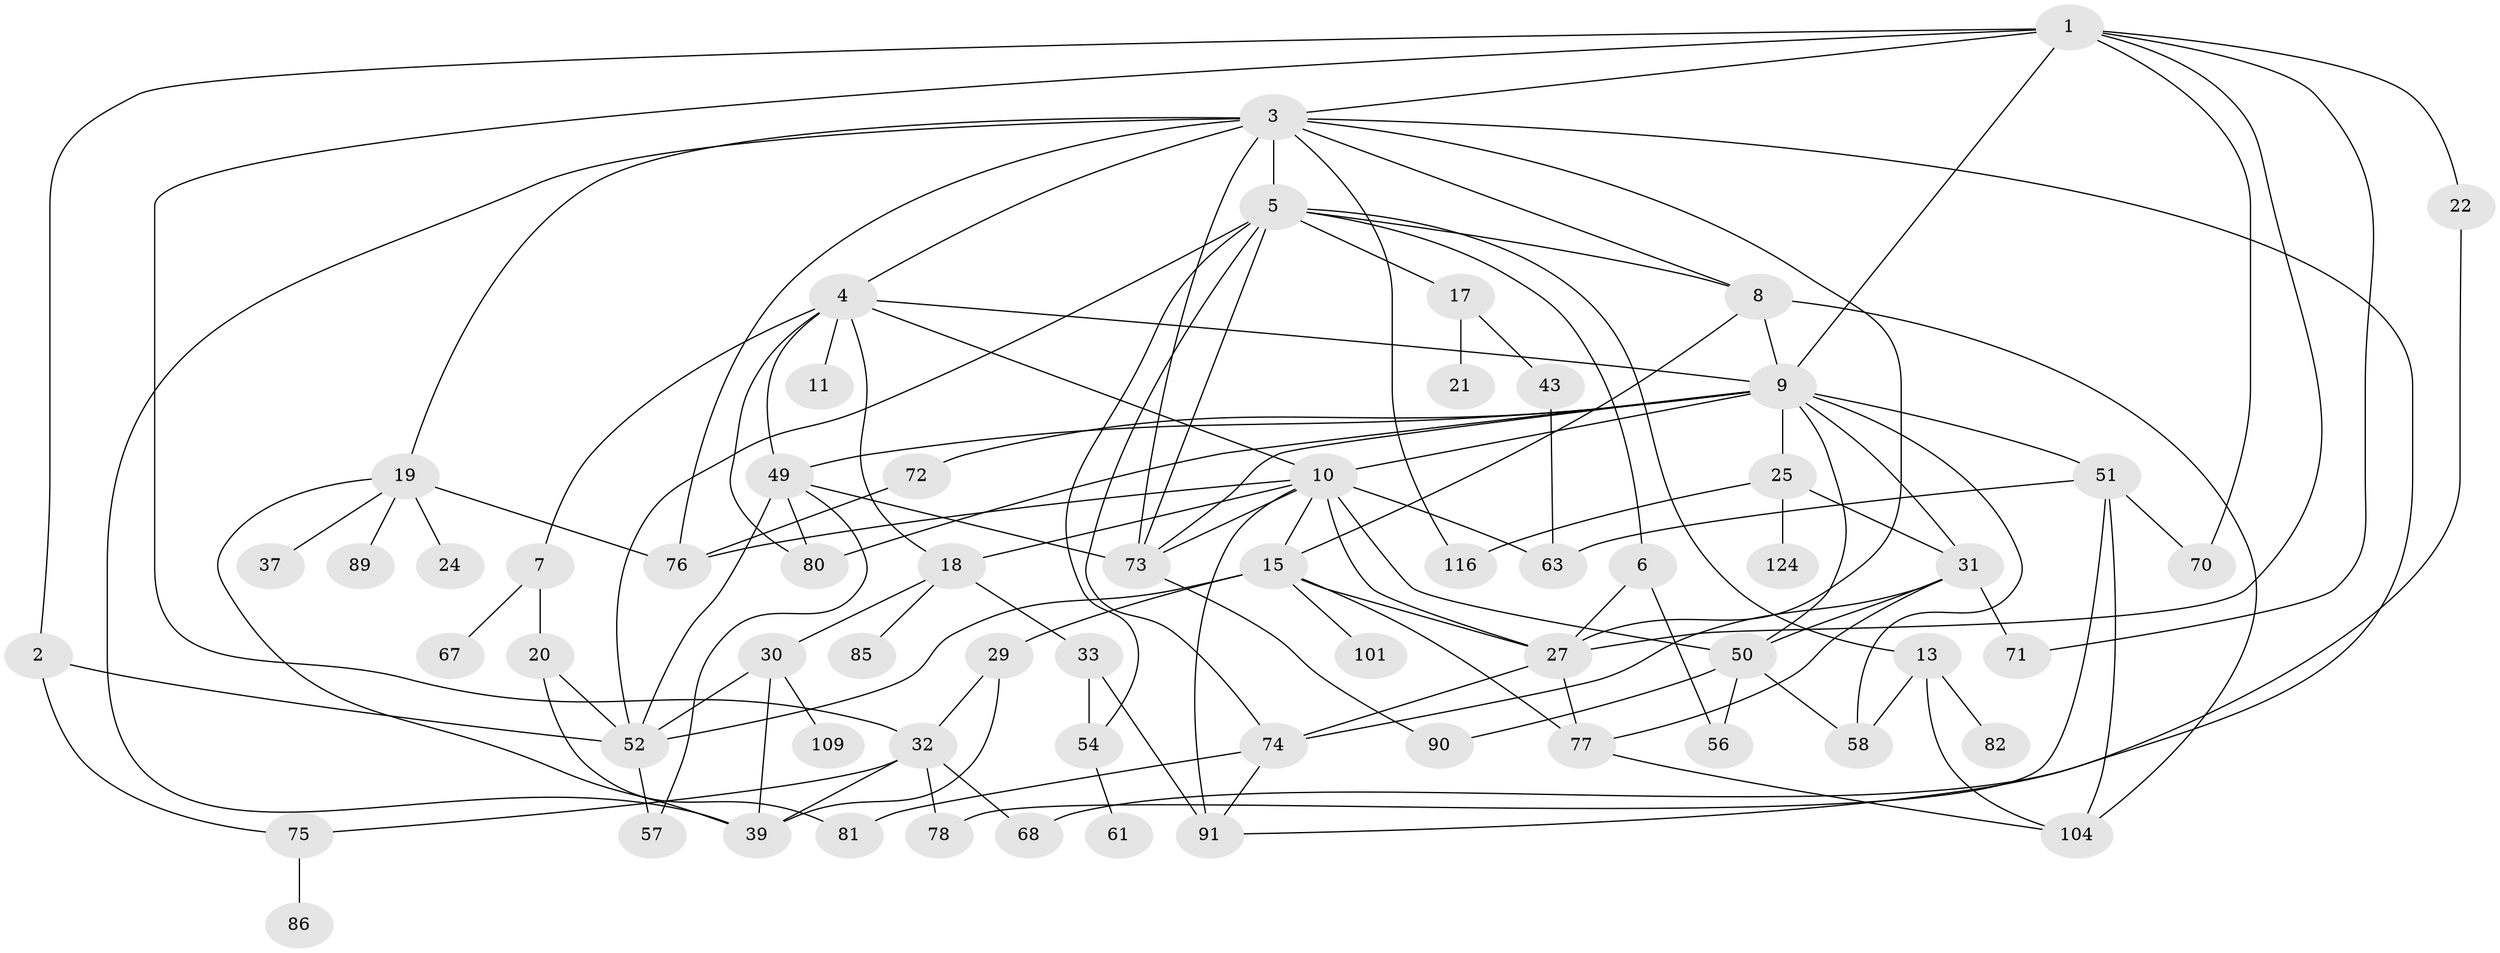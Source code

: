 // original degree distribution, {8: 0.0234375, 3: 0.2578125, 6: 0.03125, 9: 0.0078125, 11: 0.0078125, 1: 0.1875, 4: 0.140625, 2: 0.2890625, 5: 0.0390625, 7: 0.015625}
// Generated by graph-tools (version 1.1) at 2025/13/03/09/25 04:13:24]
// undirected, 64 vertices, 121 edges
graph export_dot {
graph [start="1"]
  node [color=gray90,style=filled];
  1;
  2;
  3 [super="+47+26"];
  4 [super="+60"];
  5;
  6;
  7;
  8;
  9 [super="+12+95+62+46"];
  10 [super="+69+36+14+42+23+48"];
  11;
  13;
  15 [super="+16"];
  17;
  18 [super="+113"];
  19 [super="+34"];
  20 [super="+44+103"];
  21;
  22;
  24 [super="+41"];
  25 [super="+38"];
  27 [super="+64+40"];
  29 [super="+106"];
  30 [super="+94"];
  31 [super="+35"];
  32 [super="+45+120+108"];
  33 [super="+88"];
  37;
  39 [super="+98"];
  43 [super="+121+112"];
  49 [super="+123+105"];
  50 [super="+59"];
  51 [super="+65"];
  52 [super="+55"];
  54;
  56 [super="+79"];
  57;
  58;
  61;
  63;
  67;
  68 [super="+110"];
  70;
  71;
  72;
  73 [super="+99"];
  74 [super="+93"];
  75;
  76;
  77 [super="+118"];
  78;
  80 [super="+97"];
  81;
  82;
  85;
  86;
  89;
  90;
  91 [super="+96"];
  101;
  104 [super="+122"];
  109;
  116 [super="+126"];
  124;
  1 -- 2;
  1 -- 3;
  1 -- 22;
  1 -- 32;
  1 -- 70;
  1 -- 71;
  1 -- 27;
  1 -- 9;
  2 -- 75;
  2 -- 52;
  3 -- 4;
  3 -- 5;
  3 -- 8;
  3 -- 19;
  3 -- 76;
  3 -- 116;
  3 -- 91;
  3 -- 27;
  3 -- 39;
  3 -- 73;
  4 -- 7;
  4 -- 10;
  4 -- 11;
  4 -- 49;
  4 -- 80;
  4 -- 9;
  4 -- 18;
  5 -- 6;
  5 -- 13;
  5 -- 17;
  5 -- 52;
  5 -- 73;
  5 -- 74;
  5 -- 8;
  5 -- 54;
  6 -- 56;
  6 -- 27;
  7 -- 20;
  7 -- 67;
  8 -- 9 [weight=2];
  8 -- 15;
  8 -- 104;
  9 -- 25;
  9 -- 72;
  9 -- 80;
  9 -- 58;
  9 -- 49;
  9 -- 10;
  9 -- 51;
  9 -- 31;
  9 -- 50;
  9 -- 73;
  10 -- 18;
  10 -- 76;
  10 -- 91;
  10 -- 15;
  10 -- 27;
  10 -- 63;
  10 -- 50 [weight=2];
  10 -- 73;
  13 -- 58;
  13 -- 82;
  13 -- 104;
  15 -- 29;
  15 -- 101;
  15 -- 27;
  15 -- 77;
  15 -- 52;
  17 -- 21;
  17 -- 43;
  18 -- 30;
  18 -- 33;
  18 -- 85;
  19 -- 24;
  19 -- 89;
  19 -- 76;
  19 -- 37;
  19 -- 39;
  20 -- 81;
  20 -- 52;
  22 -- 68;
  25 -- 31;
  25 -- 116;
  25 -- 124;
  27 -- 77;
  27 -- 74;
  29 -- 32;
  29 -- 39;
  30 -- 109;
  30 -- 39;
  30 -- 52;
  31 -- 77;
  31 -- 50;
  31 -- 71;
  31 -- 74;
  32 -- 39;
  32 -- 75;
  32 -- 78;
  32 -- 68;
  33 -- 54;
  33 -- 91;
  43 -- 63;
  49 -- 73;
  49 -- 57;
  49 -- 80;
  49 -- 52;
  50 -- 58;
  50 -- 90;
  50 -- 56;
  51 -- 104;
  51 -- 70;
  51 -- 78;
  51 -- 63;
  52 -- 57;
  54 -- 61;
  72 -- 76;
  73 -- 90;
  74 -- 81 [weight=2];
  74 -- 91;
  75 -- 86;
  77 -- 104;
}
